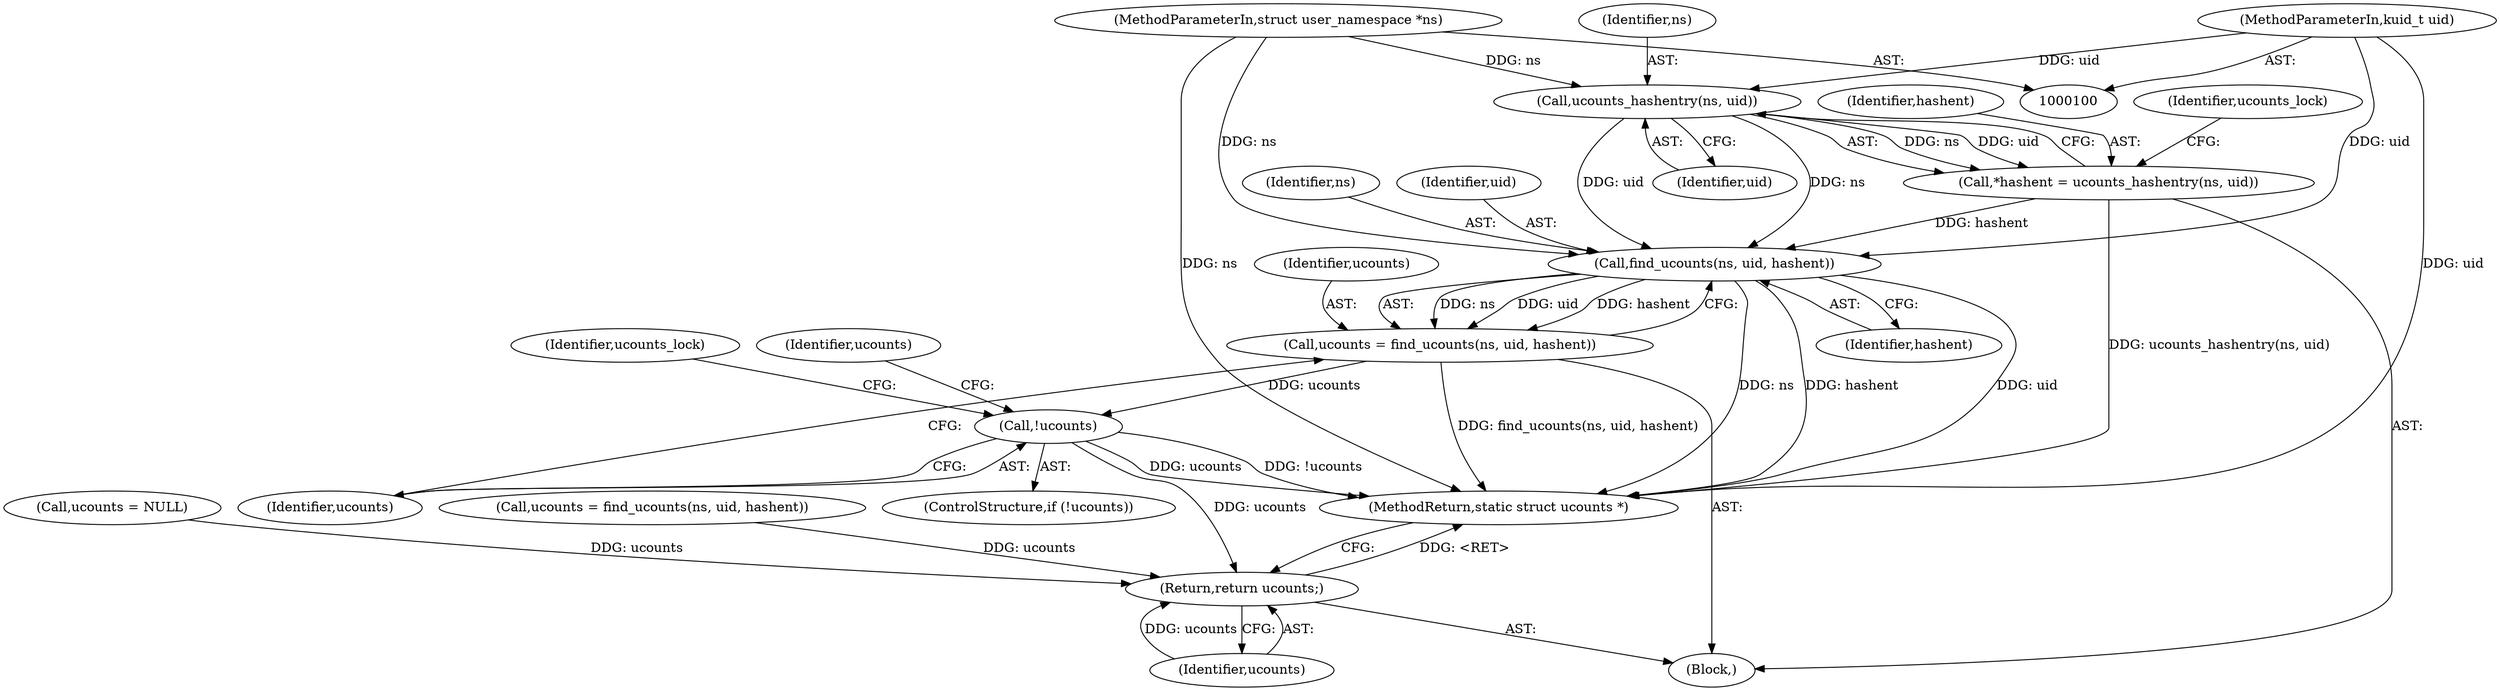digraph "0_linux_040757f738e13caaa9c5078bca79aa97e11dde88@pointer" {
"1000107" [label="(Call,ucounts_hashentry(ns, uid))"];
"1000101" [label="(MethodParameterIn,struct user_namespace *ns)"];
"1000102" [label="(MethodParameterIn,kuid_t uid)"];
"1000105" [label="(Call,*hashent = ucounts_hashentry(ns, uid))"];
"1000115" [label="(Call,find_ucounts(ns, uid, hashent))"];
"1000113" [label="(Call,ucounts = find_ucounts(ns, uid, hashent))"];
"1000120" [label="(Call,!ucounts)"];
"1000169" [label="(Return,return ucounts;)"];
"1000121" [label="(Identifier,ucounts)"];
"1000157" [label="(Call,ucounts = NULL)"];
"1000107" [label="(Call,ucounts_hashentry(ns, uid))"];
"1000114" [label="(Identifier,ucounts)"];
"1000113" [label="(Call,ucounts = find_ucounts(ns, uid, hashent))"];
"1000106" [label="(Identifier,hashent)"];
"1000112" [label="(Identifier,ucounts_lock)"];
"1000105" [label="(Call,*hashent = ucounts_hashentry(ns, uid))"];
"1000115" [label="(Call,find_ucounts(ns, uid, hashent))"];
"1000103" [label="(Block,)"];
"1000140" [label="(Call,ucounts = find_ucounts(ns, uid, hashent))"];
"1000171" [label="(MethodReturn,static struct ucounts *)"];
"1000169" [label="(Return,return ucounts;)"];
"1000116" [label="(Identifier,ns)"];
"1000101" [label="(MethodParameterIn,struct user_namespace *ns)"];
"1000118" [label="(Identifier,hashent)"];
"1000102" [label="(MethodParameterIn,kuid_t uid)"];
"1000119" [label="(ControlStructure,if (!ucounts))"];
"1000120" [label="(Call,!ucounts)"];
"1000117" [label="(Identifier,uid)"];
"1000109" [label="(Identifier,uid)"];
"1000154" [label="(Identifier,ucounts)"];
"1000108" [label="(Identifier,ns)"];
"1000125" [label="(Identifier,ucounts_lock)"];
"1000170" [label="(Identifier,ucounts)"];
"1000107" -> "1000105"  [label="AST: "];
"1000107" -> "1000109"  [label="CFG: "];
"1000108" -> "1000107"  [label="AST: "];
"1000109" -> "1000107"  [label="AST: "];
"1000105" -> "1000107"  [label="CFG: "];
"1000107" -> "1000105"  [label="DDG: ns"];
"1000107" -> "1000105"  [label="DDG: uid"];
"1000101" -> "1000107"  [label="DDG: ns"];
"1000102" -> "1000107"  [label="DDG: uid"];
"1000107" -> "1000115"  [label="DDG: ns"];
"1000107" -> "1000115"  [label="DDG: uid"];
"1000101" -> "1000100"  [label="AST: "];
"1000101" -> "1000171"  [label="DDG: ns"];
"1000101" -> "1000115"  [label="DDG: ns"];
"1000102" -> "1000100"  [label="AST: "];
"1000102" -> "1000171"  [label="DDG: uid"];
"1000102" -> "1000115"  [label="DDG: uid"];
"1000105" -> "1000103"  [label="AST: "];
"1000106" -> "1000105"  [label="AST: "];
"1000112" -> "1000105"  [label="CFG: "];
"1000105" -> "1000171"  [label="DDG: ucounts_hashentry(ns, uid)"];
"1000105" -> "1000115"  [label="DDG: hashent"];
"1000115" -> "1000113"  [label="AST: "];
"1000115" -> "1000118"  [label="CFG: "];
"1000116" -> "1000115"  [label="AST: "];
"1000117" -> "1000115"  [label="AST: "];
"1000118" -> "1000115"  [label="AST: "];
"1000113" -> "1000115"  [label="CFG: "];
"1000115" -> "1000171"  [label="DDG: hashent"];
"1000115" -> "1000171"  [label="DDG: uid"];
"1000115" -> "1000171"  [label="DDG: ns"];
"1000115" -> "1000113"  [label="DDG: ns"];
"1000115" -> "1000113"  [label="DDG: uid"];
"1000115" -> "1000113"  [label="DDG: hashent"];
"1000113" -> "1000103"  [label="AST: "];
"1000114" -> "1000113"  [label="AST: "];
"1000121" -> "1000113"  [label="CFG: "];
"1000113" -> "1000171"  [label="DDG: find_ucounts(ns, uid, hashent)"];
"1000113" -> "1000120"  [label="DDG: ucounts"];
"1000120" -> "1000119"  [label="AST: "];
"1000120" -> "1000121"  [label="CFG: "];
"1000121" -> "1000120"  [label="AST: "];
"1000125" -> "1000120"  [label="CFG: "];
"1000154" -> "1000120"  [label="CFG: "];
"1000120" -> "1000171"  [label="DDG: ucounts"];
"1000120" -> "1000171"  [label="DDG: !ucounts"];
"1000120" -> "1000169"  [label="DDG: ucounts"];
"1000169" -> "1000103"  [label="AST: "];
"1000169" -> "1000170"  [label="CFG: "];
"1000170" -> "1000169"  [label="AST: "];
"1000171" -> "1000169"  [label="CFG: "];
"1000169" -> "1000171"  [label="DDG: <RET>"];
"1000170" -> "1000169"  [label="DDG: ucounts"];
"1000140" -> "1000169"  [label="DDG: ucounts"];
"1000157" -> "1000169"  [label="DDG: ucounts"];
}
